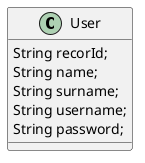@startuml class Diagram
class User{
    String recorId;
    String name;
    String surname;
    String username;
    String password;
}
@enduml